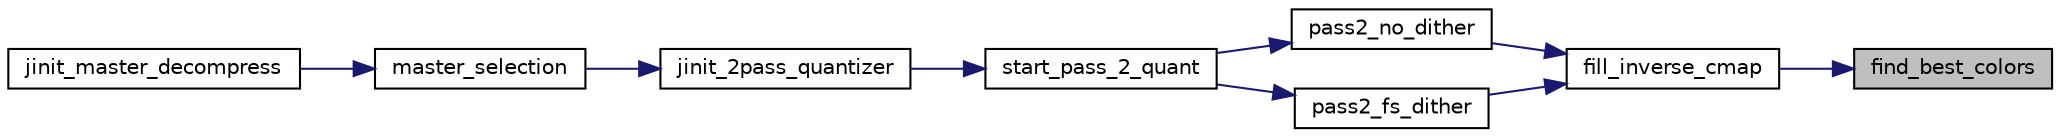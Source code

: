 digraph "find_best_colors"
{
 // LATEX_PDF_SIZE
  bgcolor="transparent";
  edge [fontname="Helvetica",fontsize="10",labelfontname="Helvetica",labelfontsize="10"];
  node [fontname="Helvetica",fontsize="10",shape=record];
  rankdir="RL";
  Node19 [label="find_best_colors",height=0.2,width=0.4,color="black", fillcolor="grey75", style="filled", fontcolor="black",tooltip=" "];
  Node19 -> Node20 [dir="back",color="midnightblue",fontsize="10",style="solid"];
  Node20 [label="fill_inverse_cmap",height=0.2,width=0.4,color="black",URL="$jquant2_8c.html#ae600f48ed356a1a95099a0e961503118",tooltip=" "];
  Node20 -> Node21 [dir="back",color="midnightblue",fontsize="10",style="solid"];
  Node21 [label="pass2_no_dither",height=0.2,width=0.4,color="black",URL="$jquant2_8c.html#ac2602e9fd6c890e4cdc98b7ed635cacd",tooltip=" "];
  Node21 -> Node22 [dir="back",color="midnightblue",fontsize="10",style="solid"];
  Node22 [label="start_pass_2_quant",height=0.2,width=0.4,color="black",URL="$jquant2_8c.html#a1ebbe294fe36c4601a734d6b9f5decd2",tooltip=" "];
  Node22 -> Node23 [dir="back",color="midnightblue",fontsize="10",style="solid"];
  Node23 [label="jinit_2pass_quantizer",height=0.2,width=0.4,color="black",URL="$jquant2_8c.html#aab797e70ea934dea0d6409dc428f1e4d",tooltip=" "];
  Node23 -> Node24 [dir="back",color="midnightblue",fontsize="10",style="solid"];
  Node24 [label="master_selection",height=0.2,width=0.4,color="black",URL="$jdmaster_8c.html#a440a4f3af47f35f6dd2a353329bc3baf",tooltip=" "];
  Node24 -> Node25 [dir="back",color="midnightblue",fontsize="10",style="solid"];
  Node25 [label="jinit_master_decompress",height=0.2,width=0.4,color="black",URL="$jdmaster_8c.html#a103160e5ec5fd80c654e74f633b14818",tooltip=" "];
  Node20 -> Node26 [dir="back",color="midnightblue",fontsize="10",style="solid"];
  Node26 [label="pass2_fs_dither",height=0.2,width=0.4,color="black",URL="$jquant2_8c.html#a91a0278533bb9a14825ff62b992629a0",tooltip=" "];
  Node26 -> Node22 [dir="back",color="midnightblue",fontsize="10",style="solid"];
}
